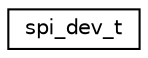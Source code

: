 digraph "Graphical Class Hierarchy"
{
 // LATEX_PDF_SIZE
  edge [fontname="Helvetica",fontsize="10",labelfontname="Helvetica",labelfontsize="10"];
  node [fontname="Helvetica",fontsize="10",shape=record];
  rankdir="LR";
  Node0 [label="spi_dev_t",height=0.2,width=0.4,color="black", fillcolor="white", style="filled",URL="$structspi__dev__t.html",tooltip="SPI device configuration."];
}
